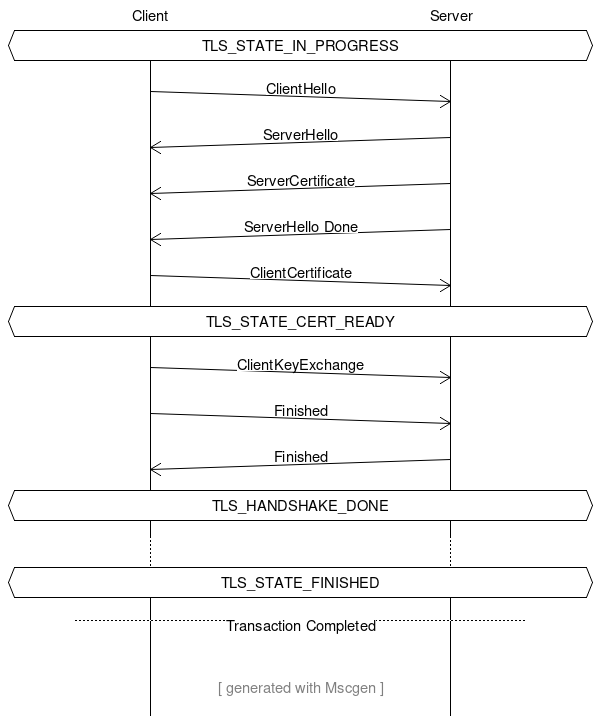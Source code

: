 # MSC Sequence Diagram Example: TLS Handshake Transaction

msc {
    # Chart Options
    arcgradient = "10";

    # Entities
    a [ label = "Client" ], b [ label = "Server" ];

    # Message Flow
    # TLS_STATE_IN_PROGRESS = 0,
    a abox b [ label = "TLS_STATE_IN_PROGRESS" ];
    a =>> b [ label = "ClientHello" ];
    b =>> a [ label = "ServerHello" ];
    b =>> a [ label = "ServerCertificate" ];
    b =>> a [ label = "ServerHello Done" ];

    a =>> b [ label = "ClientCertificate" ];
    # TLS_STATE_CERT_READY = 1,
    a abox b [ label = "TLS_STATE_CERT_READY" ];
    a =>> b [ label = "ClientKeyExchange" ];

    a =>> b [ label = "Finished" ];
    b =>> a [ label = "Finished" ];
    # TLS_HANDSHAKE_DONE = 2,
    a abox b [ label = "TLS_HANDSHAKE_DONE" ];
    ...;
    # TLS_STATE_FINISHED = 3
    a abox b [ label = "TLS_STATE_FINISHED" ];
    --- [ label = "Transaction Completed" ];

    |||;
    ||| [label="[ generated with Mscgen ]", textcolor="gray"];
}
